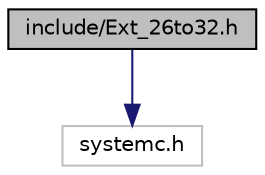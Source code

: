 digraph "include/Ext_26to32.h"
{
 // LATEX_PDF_SIZE
  edge [fontname="Helvetica",fontsize="10",labelfontname="Helvetica",labelfontsize="10"];
  node [fontname="Helvetica",fontsize="10",shape=record];
  Node1 [label="include/Ext_26to32.h",height=0.2,width=0.4,color="black", fillcolor="grey75", style="filled", fontcolor="black",tooltip="Extensor de Sinal 26 bits para 32."];
  Node1 -> Node2 [color="midnightblue",fontsize="10",style="solid",fontname="Helvetica"];
  Node2 [label="systemc.h",height=0.2,width=0.4,color="grey75", fillcolor="white", style="filled",tooltip=" "];
}
